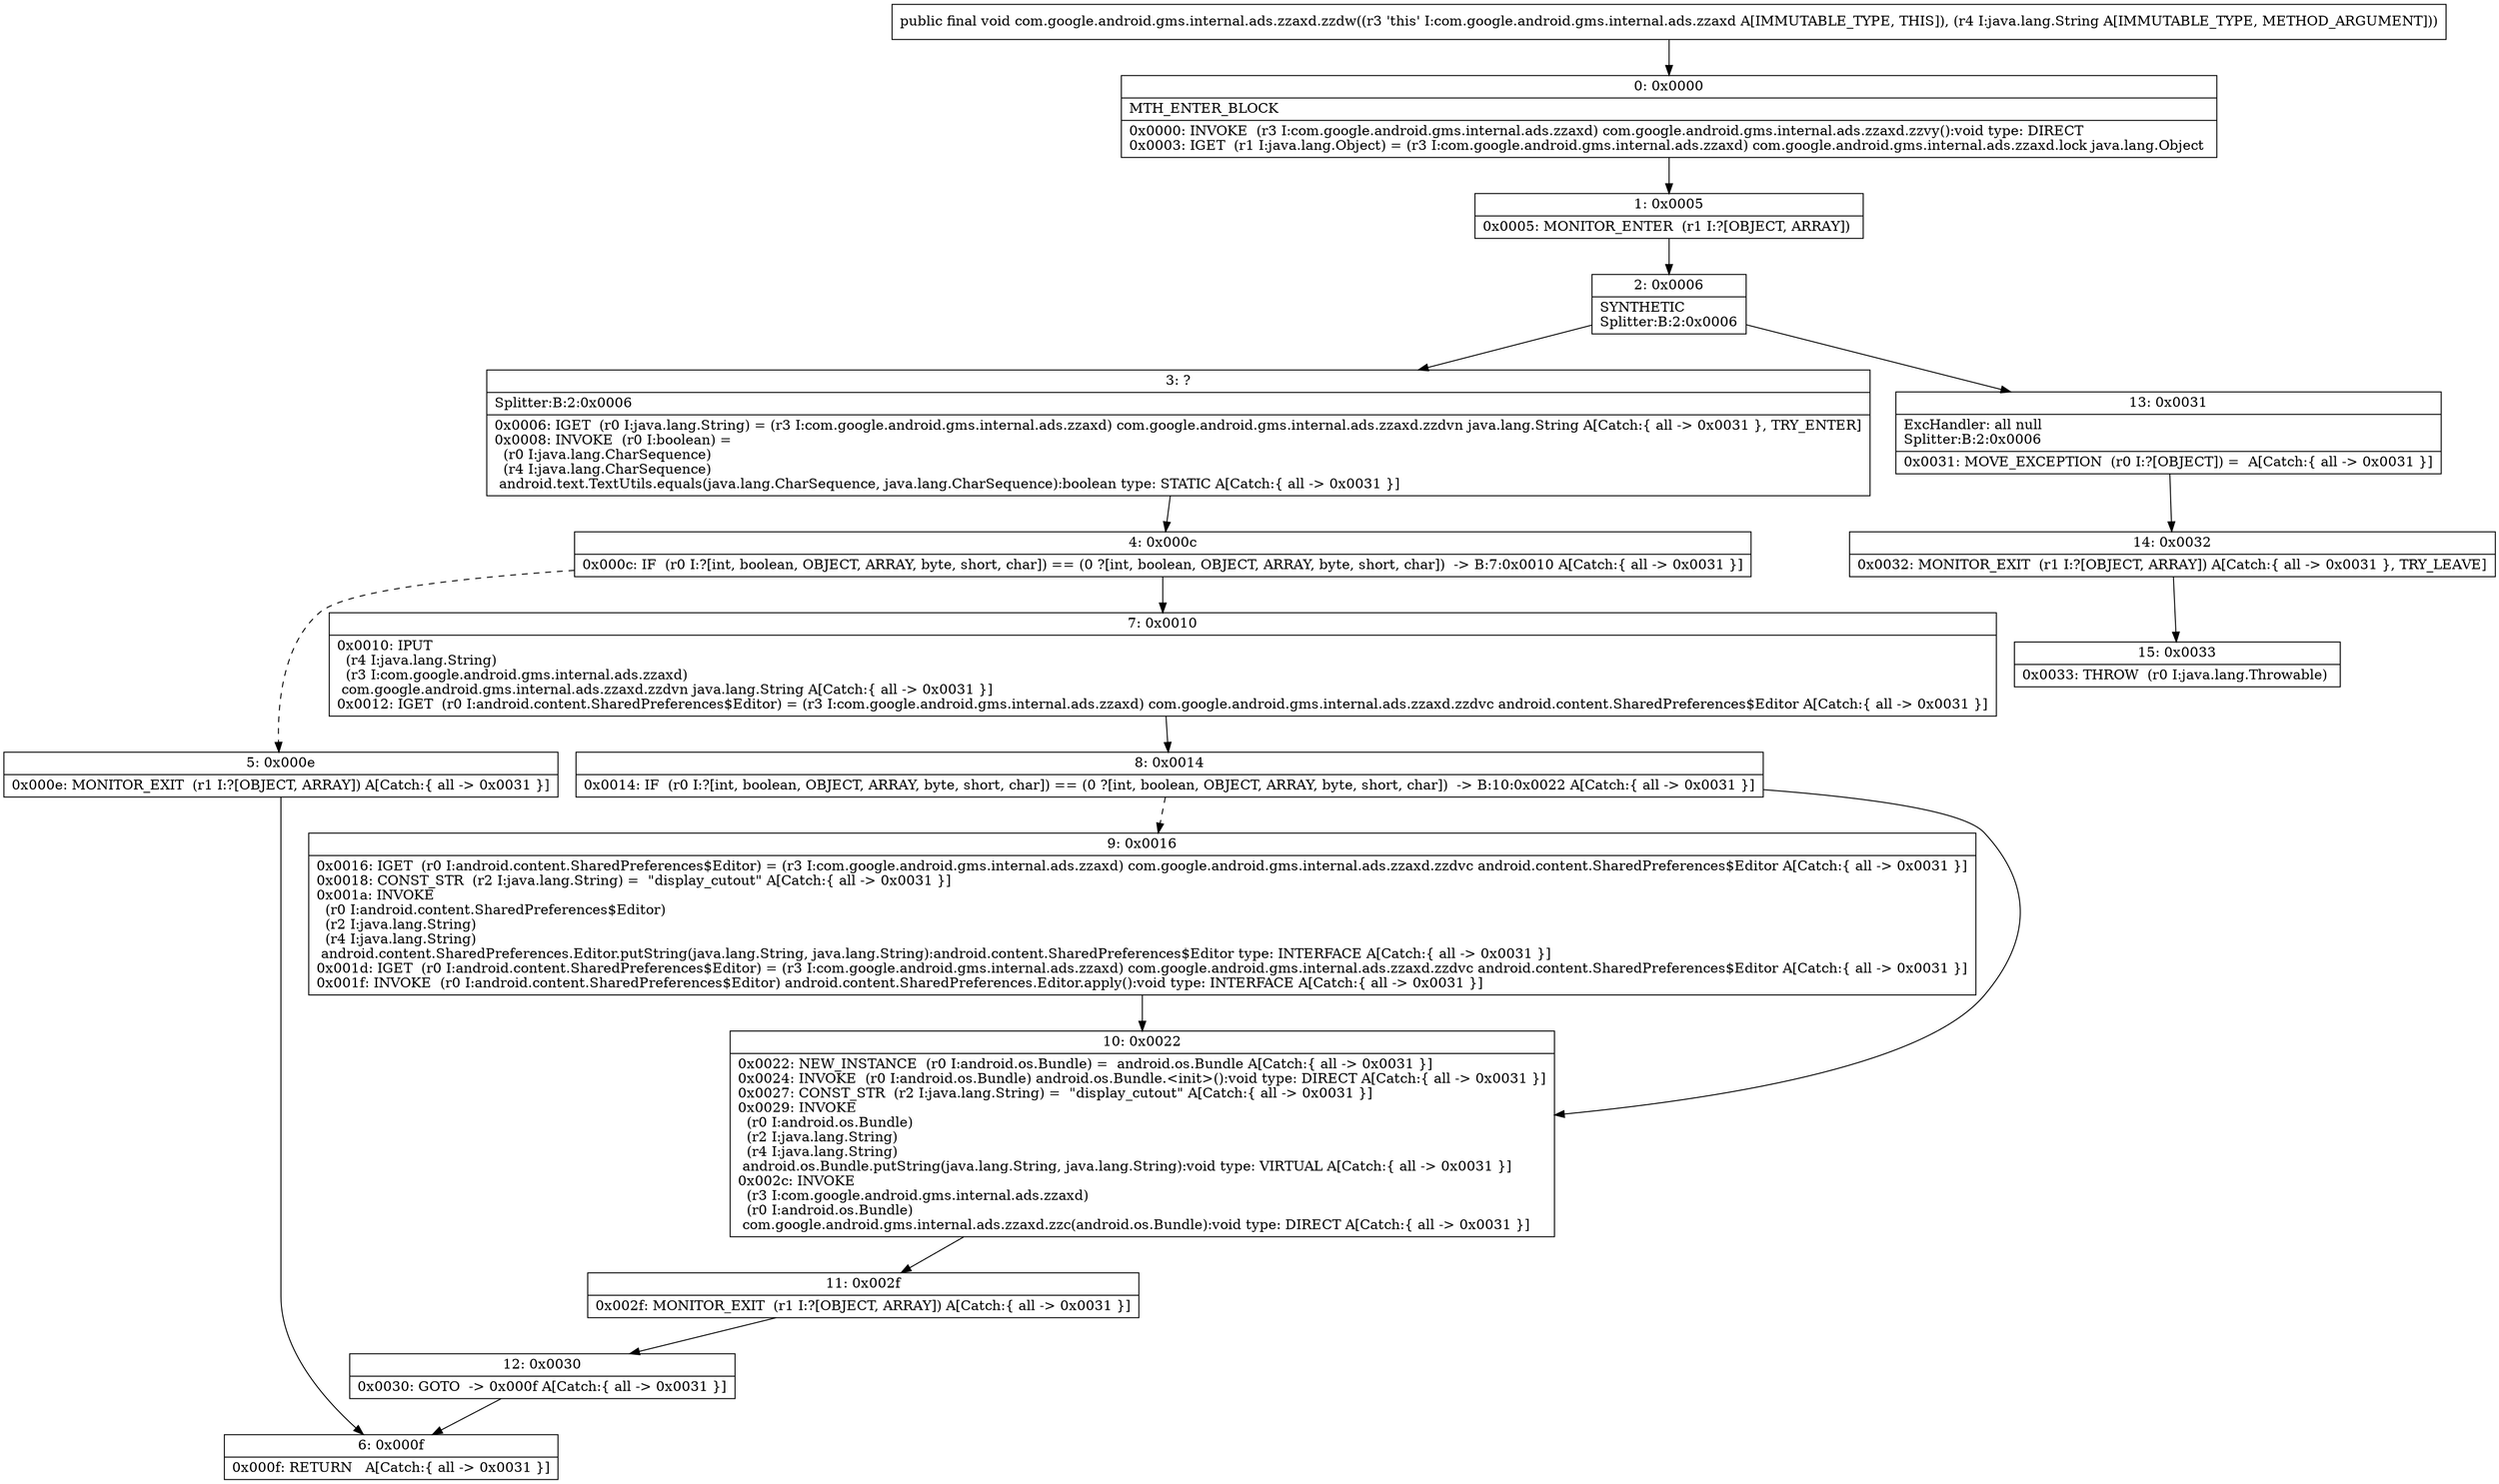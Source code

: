 digraph "CFG forcom.google.android.gms.internal.ads.zzaxd.zzdw(Ljava\/lang\/String;)V" {
Node_0 [shape=record,label="{0\:\ 0x0000|MTH_ENTER_BLOCK\l|0x0000: INVOKE  (r3 I:com.google.android.gms.internal.ads.zzaxd) com.google.android.gms.internal.ads.zzaxd.zzvy():void type: DIRECT \l0x0003: IGET  (r1 I:java.lang.Object) = (r3 I:com.google.android.gms.internal.ads.zzaxd) com.google.android.gms.internal.ads.zzaxd.lock java.lang.Object \l}"];
Node_1 [shape=record,label="{1\:\ 0x0005|0x0005: MONITOR_ENTER  (r1 I:?[OBJECT, ARRAY]) \l}"];
Node_2 [shape=record,label="{2\:\ 0x0006|SYNTHETIC\lSplitter:B:2:0x0006\l}"];
Node_3 [shape=record,label="{3\:\ ?|Splitter:B:2:0x0006\l|0x0006: IGET  (r0 I:java.lang.String) = (r3 I:com.google.android.gms.internal.ads.zzaxd) com.google.android.gms.internal.ads.zzaxd.zzdvn java.lang.String A[Catch:\{ all \-\> 0x0031 \}, TRY_ENTER]\l0x0008: INVOKE  (r0 I:boolean) = \l  (r0 I:java.lang.CharSequence)\l  (r4 I:java.lang.CharSequence)\l android.text.TextUtils.equals(java.lang.CharSequence, java.lang.CharSequence):boolean type: STATIC A[Catch:\{ all \-\> 0x0031 \}]\l}"];
Node_4 [shape=record,label="{4\:\ 0x000c|0x000c: IF  (r0 I:?[int, boolean, OBJECT, ARRAY, byte, short, char]) == (0 ?[int, boolean, OBJECT, ARRAY, byte, short, char])  \-\> B:7:0x0010 A[Catch:\{ all \-\> 0x0031 \}]\l}"];
Node_5 [shape=record,label="{5\:\ 0x000e|0x000e: MONITOR_EXIT  (r1 I:?[OBJECT, ARRAY]) A[Catch:\{ all \-\> 0x0031 \}]\l}"];
Node_6 [shape=record,label="{6\:\ 0x000f|0x000f: RETURN   A[Catch:\{ all \-\> 0x0031 \}]\l}"];
Node_7 [shape=record,label="{7\:\ 0x0010|0x0010: IPUT  \l  (r4 I:java.lang.String)\l  (r3 I:com.google.android.gms.internal.ads.zzaxd)\l com.google.android.gms.internal.ads.zzaxd.zzdvn java.lang.String A[Catch:\{ all \-\> 0x0031 \}]\l0x0012: IGET  (r0 I:android.content.SharedPreferences$Editor) = (r3 I:com.google.android.gms.internal.ads.zzaxd) com.google.android.gms.internal.ads.zzaxd.zzdvc android.content.SharedPreferences$Editor A[Catch:\{ all \-\> 0x0031 \}]\l}"];
Node_8 [shape=record,label="{8\:\ 0x0014|0x0014: IF  (r0 I:?[int, boolean, OBJECT, ARRAY, byte, short, char]) == (0 ?[int, boolean, OBJECT, ARRAY, byte, short, char])  \-\> B:10:0x0022 A[Catch:\{ all \-\> 0x0031 \}]\l}"];
Node_9 [shape=record,label="{9\:\ 0x0016|0x0016: IGET  (r0 I:android.content.SharedPreferences$Editor) = (r3 I:com.google.android.gms.internal.ads.zzaxd) com.google.android.gms.internal.ads.zzaxd.zzdvc android.content.SharedPreferences$Editor A[Catch:\{ all \-\> 0x0031 \}]\l0x0018: CONST_STR  (r2 I:java.lang.String) =  \"display_cutout\" A[Catch:\{ all \-\> 0x0031 \}]\l0x001a: INVOKE  \l  (r0 I:android.content.SharedPreferences$Editor)\l  (r2 I:java.lang.String)\l  (r4 I:java.lang.String)\l android.content.SharedPreferences.Editor.putString(java.lang.String, java.lang.String):android.content.SharedPreferences$Editor type: INTERFACE A[Catch:\{ all \-\> 0x0031 \}]\l0x001d: IGET  (r0 I:android.content.SharedPreferences$Editor) = (r3 I:com.google.android.gms.internal.ads.zzaxd) com.google.android.gms.internal.ads.zzaxd.zzdvc android.content.SharedPreferences$Editor A[Catch:\{ all \-\> 0x0031 \}]\l0x001f: INVOKE  (r0 I:android.content.SharedPreferences$Editor) android.content.SharedPreferences.Editor.apply():void type: INTERFACE A[Catch:\{ all \-\> 0x0031 \}]\l}"];
Node_10 [shape=record,label="{10\:\ 0x0022|0x0022: NEW_INSTANCE  (r0 I:android.os.Bundle) =  android.os.Bundle A[Catch:\{ all \-\> 0x0031 \}]\l0x0024: INVOKE  (r0 I:android.os.Bundle) android.os.Bundle.\<init\>():void type: DIRECT A[Catch:\{ all \-\> 0x0031 \}]\l0x0027: CONST_STR  (r2 I:java.lang.String) =  \"display_cutout\" A[Catch:\{ all \-\> 0x0031 \}]\l0x0029: INVOKE  \l  (r0 I:android.os.Bundle)\l  (r2 I:java.lang.String)\l  (r4 I:java.lang.String)\l android.os.Bundle.putString(java.lang.String, java.lang.String):void type: VIRTUAL A[Catch:\{ all \-\> 0x0031 \}]\l0x002c: INVOKE  \l  (r3 I:com.google.android.gms.internal.ads.zzaxd)\l  (r0 I:android.os.Bundle)\l com.google.android.gms.internal.ads.zzaxd.zzc(android.os.Bundle):void type: DIRECT A[Catch:\{ all \-\> 0x0031 \}]\l}"];
Node_11 [shape=record,label="{11\:\ 0x002f|0x002f: MONITOR_EXIT  (r1 I:?[OBJECT, ARRAY]) A[Catch:\{ all \-\> 0x0031 \}]\l}"];
Node_12 [shape=record,label="{12\:\ 0x0030|0x0030: GOTO  \-\> 0x000f A[Catch:\{ all \-\> 0x0031 \}]\l}"];
Node_13 [shape=record,label="{13\:\ 0x0031|ExcHandler: all null\lSplitter:B:2:0x0006\l|0x0031: MOVE_EXCEPTION  (r0 I:?[OBJECT]) =  A[Catch:\{ all \-\> 0x0031 \}]\l}"];
Node_14 [shape=record,label="{14\:\ 0x0032|0x0032: MONITOR_EXIT  (r1 I:?[OBJECT, ARRAY]) A[Catch:\{ all \-\> 0x0031 \}, TRY_LEAVE]\l}"];
Node_15 [shape=record,label="{15\:\ 0x0033|0x0033: THROW  (r0 I:java.lang.Throwable) \l}"];
MethodNode[shape=record,label="{public final void com.google.android.gms.internal.ads.zzaxd.zzdw((r3 'this' I:com.google.android.gms.internal.ads.zzaxd A[IMMUTABLE_TYPE, THIS]), (r4 I:java.lang.String A[IMMUTABLE_TYPE, METHOD_ARGUMENT])) }"];
MethodNode -> Node_0;
Node_0 -> Node_1;
Node_1 -> Node_2;
Node_2 -> Node_3;
Node_2 -> Node_13;
Node_3 -> Node_4;
Node_4 -> Node_5[style=dashed];
Node_4 -> Node_7;
Node_5 -> Node_6;
Node_7 -> Node_8;
Node_8 -> Node_9[style=dashed];
Node_8 -> Node_10;
Node_9 -> Node_10;
Node_10 -> Node_11;
Node_11 -> Node_12;
Node_12 -> Node_6;
Node_13 -> Node_14;
Node_14 -> Node_15;
}


